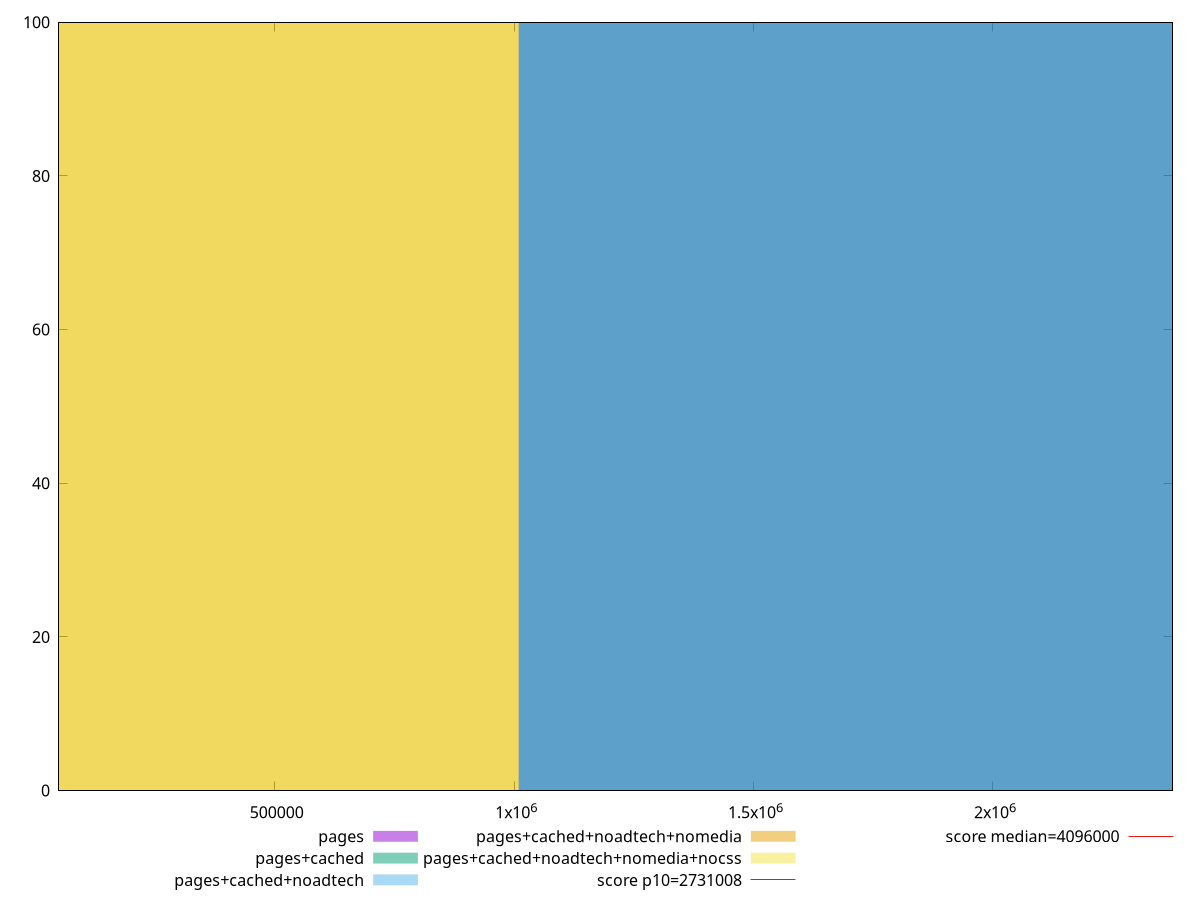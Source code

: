 reset

$pages <<EOF
2018214.926344125 100
EOF

$pagesCached <<EOF
2018214.926344125 100
EOF

$pagesCachedNoadtech <<EOF
2018214.926344125 100
EOF

$pagesCachedNoadtechNomedia <<EOF
0 100
EOF

$pagesCachedNoadtechNomediaNocss <<EOF
0 100
EOF

set key outside below
set boxwidth 2018214.926344125
set xrange [49126:2375040]
set yrange [0:100]
set trange [0:100]
set style fill transparent solid 0.5 noborder

set parametric
set terminal svg size 640, 530 enhanced background rgb 'white'
set output "report_00025_2021-02-22T21:38:55.199Z/total-byte-weight/comparison/histogram/all_raw.svg"

plot $pages title "pages" with boxes, \
     $pagesCached title "pages+cached" with boxes, \
     $pagesCachedNoadtech title "pages+cached+noadtech" with boxes, \
     $pagesCachedNoadtechNomedia title "pages+cached+noadtech+nomedia" with boxes, \
     $pagesCachedNoadtechNomediaNocss title "pages+cached+noadtech+nomedia+nocss" with boxes, \
     2731008,t title "score p10=2731008", \
     4096000,t title "score median=4096000"

reset
